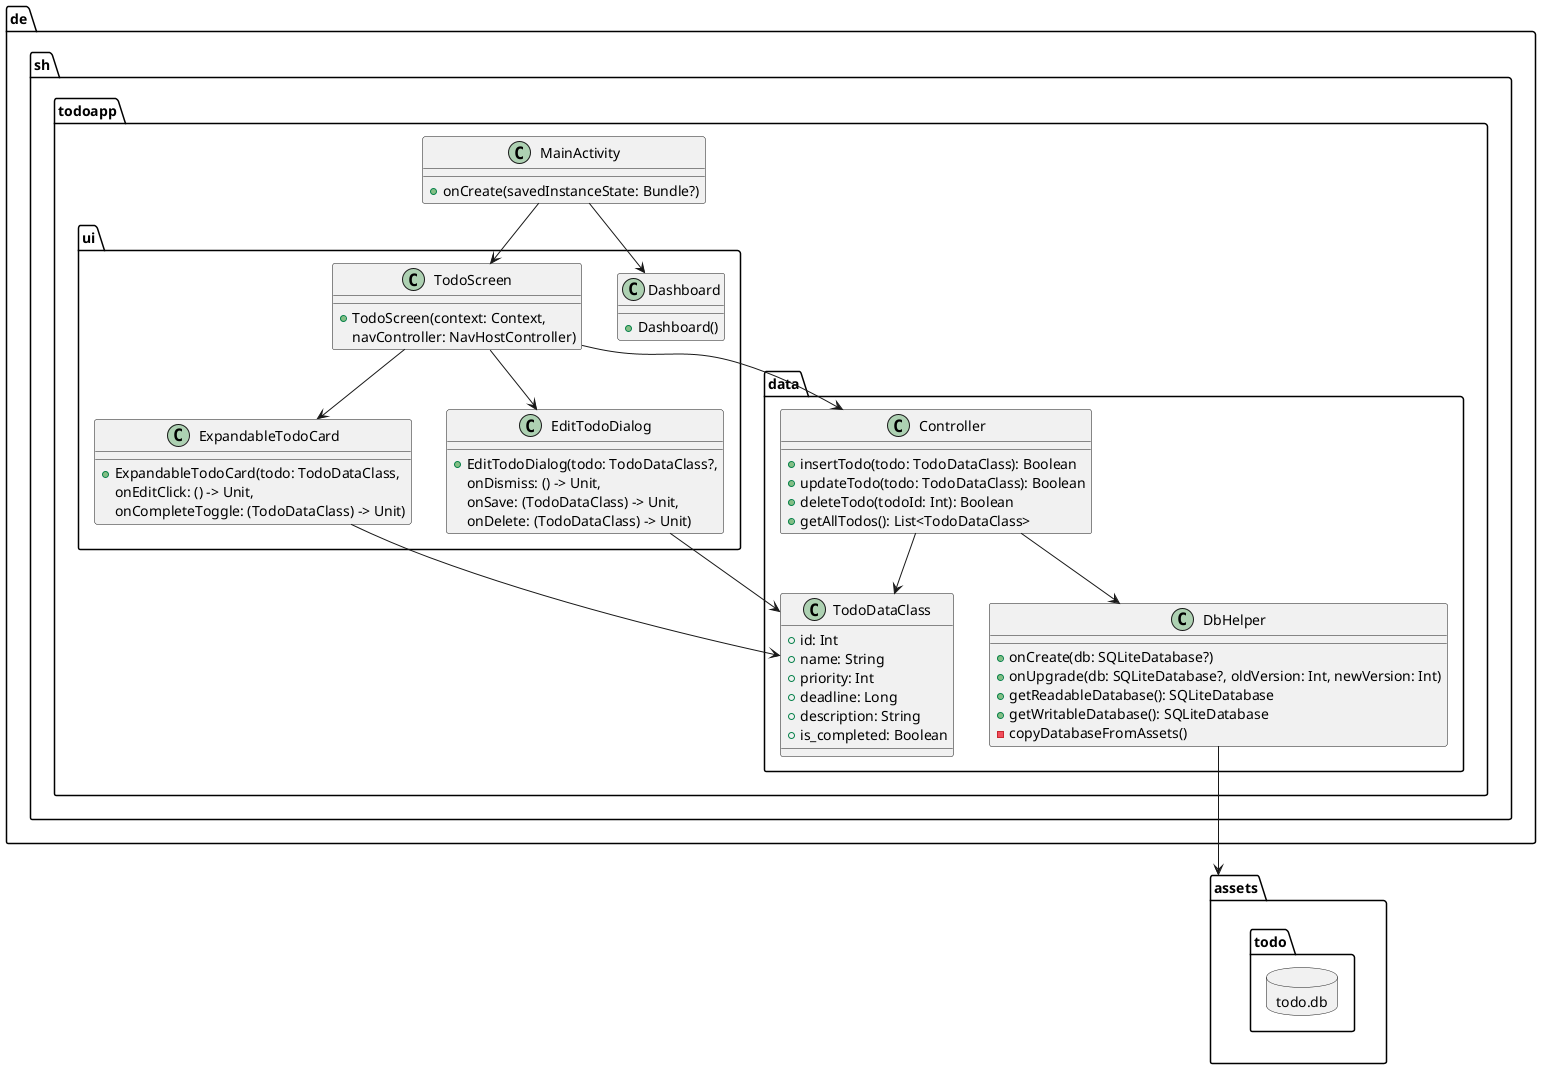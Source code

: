 @startuml

allowmixing

package de.sh.todoapp {
    class MainActivity {
        + onCreate(savedInstanceState: Bundle?)
    }

    package ui {
        class Dashboard {
            + Dashboard()
        }

        class TodoScreen {
            + TodoScreen(context: Context,
            navController: NavHostController)
        }

        class ExpandableTodoCard {
            + ExpandableTodoCard(todo: TodoDataClass,
            onEditClick: () -> Unit,
            onCompleteToggle: (TodoDataClass) -> Unit)
        }

        class EditTodoDialog {
            + EditTodoDialog(todo: TodoDataClass?,
            onDismiss: () -> Unit,
            onSave: (TodoDataClass) -> Unit,
            onDelete: (TodoDataClass) -> Unit)
        }
    }

    package data {
        class TodoDataClass {
            + id: Int
            + name: String
            + priority: Int
            + deadline: Long
            + description: String
            + is_completed: Boolean
        }

        class DbHelper {
            + onCreate(db: SQLiteDatabase?)
            + onUpgrade(db: SQLiteDatabase?, oldVersion: Int, newVersion: Int)
            + getReadableDatabase(): SQLiteDatabase
            + getWritableDatabase(): SQLiteDatabase
            - copyDatabaseFromAssets()
        }

        class Controller {
            + insertTodo(todo: TodoDataClass): Boolean
            + updateTodo(todo: TodoDataClass): Boolean
            + deleteTodo(todoId: Int): Boolean
            + getAllTodos(): List<TodoDataClass>
        }
    }
}

    package assets {

    database todo.db
    }
    MainActivity --> Dashboard
    MainActivity --> TodoScreen
    TodoScreen --> ExpandableTodoCard
    TodoScreen --> EditTodoDialog
    TodoScreen --> Controller
    ExpandableTodoCard --> TodoDataClass
    EditTodoDialog --> TodoDataClass
    Controller --> DbHelper
    Controller --> TodoDataClass
    DbHelper --> assets

@enduml
